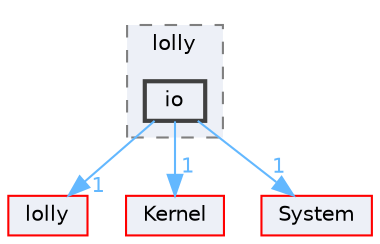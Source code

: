 digraph "io"
{
 // LATEX_PDF_SIZE
  bgcolor="transparent";
  edge [fontname=Helvetica,fontsize=10,labelfontname=Helvetica,labelfontsize=10];
  node [fontname=Helvetica,fontsize=10,shape=box,height=0.2,width=0.4];
  compound=true
  subgraph clusterdir_906012d88d63f17afb541864e9a9bce2 {
    graph [ bgcolor="#edf0f7", pencolor="grey50", label="lolly", fontname=Helvetica,fontsize=10 style="filled,dashed", URL="dir_906012d88d63f17afb541864e9a9bce2.html",tooltip=""]
  dir_5c22bac8c612b7fb471b5b83a3814aa1 [label="io", fillcolor="#edf0f7", color="grey25", style="filled,bold", URL="dir_5c22bac8c612b7fb471b5b83a3814aa1.html",tooltip=""];
  }
  dir_4e4e38b7a3cbd015b31043c806009c51 [label="lolly", fillcolor="#edf0f7", color="red", style="filled", URL="dir_4e4e38b7a3cbd015b31043c806009c51.html",tooltip=""];
  dir_52bed8acfaac088d5968cb2c84d7645d [label="Kernel", fillcolor="#edf0f7", color="red", style="filled", URL="dir_52bed8acfaac088d5968cb2c84d7645d.html",tooltip=""];
  dir_9af51e3826d4f9e80d9103b2de543e84 [label="System", fillcolor="#edf0f7", color="red", style="filled", URL="dir_9af51e3826d4f9e80d9103b2de543e84.html",tooltip=""];
  dir_5c22bac8c612b7fb471b5b83a3814aa1->dir_4e4e38b7a3cbd015b31043c806009c51 [headlabel="1", labeldistance=1.5 headhref="dir_000026_000033.html" href="dir_000026_000033.html" color="steelblue1" fontcolor="steelblue1"];
  dir_5c22bac8c612b7fb471b5b83a3814aa1->dir_52bed8acfaac088d5968cb2c84d7645d [headlabel="1", labeldistance=1.5 headhref="dir_000026_000029.html" href="dir_000026_000029.html" color="steelblue1" fontcolor="steelblue1"];
  dir_5c22bac8c612b7fb471b5b83a3814aa1->dir_9af51e3826d4f9e80d9103b2de543e84 [headlabel="1", labeldistance=1.5 headhref="dir_000026_000045.html" href="dir_000026_000045.html" color="steelblue1" fontcolor="steelblue1"];
}
